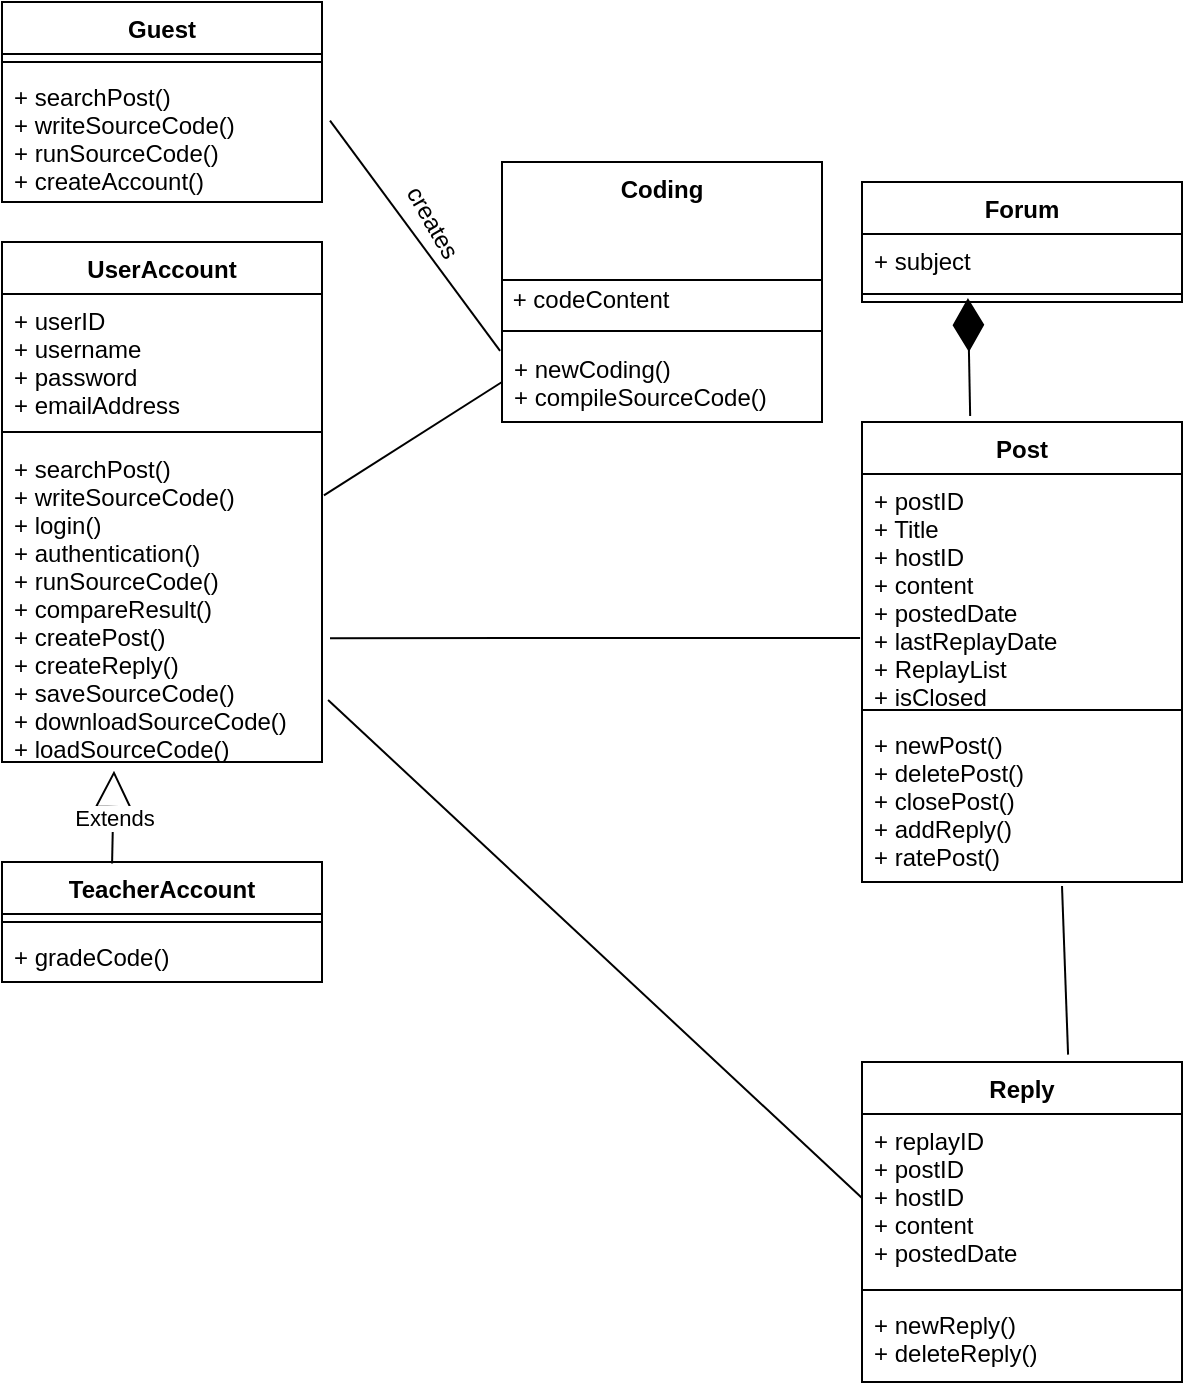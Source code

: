 <mxfile version="12.8.2" type="device"><diagram id="30vEpzzHwccUqogJ9xKW" name="Page-1"><mxGraphModel dx="1422" dy="761" grid="1" gridSize="10" guides="1" tooltips="1" connect="1" arrows="1" fold="1" page="1" pageScale="1" pageWidth="827" pageHeight="1169" math="0" shadow="0"><root><mxCell id="0"/><mxCell id="1" parent="0"/><mxCell id="Y5ei8fc5si1F899Xsz40-1" value="Guest" style="swimlane;fontStyle=1;align=center;verticalAlign=top;childLayout=stackLayout;horizontal=1;startSize=26;horizontalStack=0;resizeParent=1;resizeParentMax=0;resizeLast=0;collapsible=1;marginBottom=0;" vertex="1" parent="1"><mxGeometry x="20" y="30" width="160" height="100" as="geometry"/></mxCell><mxCell id="Y5ei8fc5si1F899Xsz40-3" value="" style="line;strokeWidth=1;fillColor=none;align=left;verticalAlign=middle;spacingTop=-1;spacingLeft=3;spacingRight=3;rotatable=0;labelPosition=right;points=[];portConstraint=eastwest;" vertex="1" parent="Y5ei8fc5si1F899Xsz40-1"><mxGeometry y="26" width="160" height="8" as="geometry"/></mxCell><mxCell id="Y5ei8fc5si1F899Xsz40-4" value="+ searchPost()&#10;+ writeSourceCode()&#10;+ runSourceCode()&#10;+ createAccount()" style="text;strokeColor=none;fillColor=none;align=left;verticalAlign=top;spacingLeft=4;spacingRight=4;overflow=hidden;rotatable=0;points=[[0,0.5],[1,0.5]];portConstraint=eastwest;" vertex="1" parent="Y5ei8fc5si1F899Xsz40-1"><mxGeometry y="34" width="160" height="66" as="geometry"/></mxCell><mxCell id="Y5ei8fc5si1F899Xsz40-7" value="" style="endArrow=none;html=1;exitX=1.025;exitY=0.384;exitDx=0;exitDy=0;exitPerimeter=0;entryX=-0.006;entryY=0.111;entryDx=0;entryDy=0;entryPerimeter=0;" edge="1" parent="1" source="Y5ei8fc5si1F899Xsz40-4" target="Y5ei8fc5si1F899Xsz40-12"><mxGeometry width="50" height="50" relative="1" as="geometry"><mxPoint x="390" y="410" as="sourcePoint"/><mxPoint x="420" y="278.012" as="targetPoint"/><Array as="points"/></mxGeometry></mxCell><mxCell id="Y5ei8fc5si1F899Xsz40-8" value="creates" style="text;html=1;align=center;verticalAlign=middle;resizable=0;points=[];autosize=1;rotation=60;" vertex="1" parent="1"><mxGeometry x="210" y="130" width="50" height="20" as="geometry"/></mxCell><mxCell id="Y5ei8fc5si1F899Xsz40-9" value="Coding" style="swimlane;fontStyle=1;align=center;verticalAlign=top;childLayout=stackLayout;horizontal=1;startSize=59;horizontalStack=0;resizeParent=1;resizeParentMax=0;resizeLast=0;collapsible=1;marginBottom=0;strokeColor=#000000;" vertex="1" parent="1"><mxGeometry x="270" y="110" width="160" height="130" as="geometry"/></mxCell><mxCell id="Y5ei8fc5si1F899Xsz40-46" value="&amp;nbsp;+ codeContent" style="text;html=1;align=left;verticalAlign=middle;resizable=0;points=[];autosize=1;" vertex="1" parent="Y5ei8fc5si1F899Xsz40-9"><mxGeometry y="59" width="160" height="20" as="geometry"/></mxCell><mxCell id="Y5ei8fc5si1F899Xsz40-11" value="" style="line;strokeWidth=1;fillColor=none;align=left;verticalAlign=middle;spacingTop=-1;spacingLeft=3;spacingRight=3;rotatable=0;labelPosition=right;points=[];portConstraint=eastwest;" vertex="1" parent="Y5ei8fc5si1F899Xsz40-9"><mxGeometry y="79" width="160" height="11" as="geometry"/></mxCell><mxCell id="Y5ei8fc5si1F899Xsz40-12" value="+ newCoding()&#10;+ compileSourceCode()" style="text;strokeColor=none;fillColor=none;align=left;verticalAlign=top;spacingLeft=4;spacingRight=4;overflow=hidden;rotatable=0;points=[[0,0.5],[1,0.5]];portConstraint=eastwest;" vertex="1" parent="Y5ei8fc5si1F899Xsz40-9"><mxGeometry y="90" width="160" height="40" as="geometry"/></mxCell><mxCell id="Y5ei8fc5si1F899Xsz40-20" value="UserAccount" style="swimlane;fontStyle=1;align=center;verticalAlign=top;childLayout=stackLayout;horizontal=1;startSize=26;horizontalStack=0;resizeParent=1;resizeParentMax=0;resizeLast=0;collapsible=1;marginBottom=0;strokeColor=#000000;" vertex="1" parent="1"><mxGeometry x="20" y="150" width="160" height="260" as="geometry"/></mxCell><mxCell id="Y5ei8fc5si1F899Xsz40-21" value="+ userID&#10;+ username&#10;+ password&#10;+ emailAddress" style="text;strokeColor=none;fillColor=none;align=left;verticalAlign=top;spacingLeft=4;spacingRight=4;overflow=hidden;rotatable=0;points=[[0,0.5],[1,0.5]];portConstraint=eastwest;" vertex="1" parent="Y5ei8fc5si1F899Xsz40-20"><mxGeometry y="26" width="160" height="64" as="geometry"/></mxCell><mxCell id="Y5ei8fc5si1F899Xsz40-22" value="" style="line;strokeWidth=1;fillColor=none;align=left;verticalAlign=middle;spacingTop=-1;spacingLeft=3;spacingRight=3;rotatable=0;labelPosition=right;points=[];portConstraint=eastwest;" vertex="1" parent="Y5ei8fc5si1F899Xsz40-20"><mxGeometry y="90" width="160" height="10" as="geometry"/></mxCell><mxCell id="Y5ei8fc5si1F899Xsz40-23" value="+ searchPost()&#10;+ writeSourceCode()&#10;+ login()&#10;+ authentication()&#10;+ runSourceCode()&#10;+ compareResult()&#10;+ createPost()&#10;+ createReply()&#10;+ saveSourceCode()&#10;+ downloadSourceCode()&#10;+ loadSourceCode()" style="text;strokeColor=none;fillColor=none;align=left;verticalAlign=top;spacingLeft=4;spacingRight=4;overflow=hidden;rotatable=0;points=[[0,0.5],[1,0.5]];portConstraint=eastwest;" vertex="1" parent="Y5ei8fc5si1F899Xsz40-20"><mxGeometry y="100" width="160" height="160" as="geometry"/></mxCell><mxCell id="Y5ei8fc5si1F899Xsz40-25" value="" style="endArrow=none;html=1;exitX=1.006;exitY=0.167;exitDx=0;exitDy=0;exitPerimeter=0;entryX=0;entryY=0.5;entryDx=0;entryDy=0;" edge="1" parent="1" source="Y5ei8fc5si1F899Xsz40-23" target="Y5ei8fc5si1F899Xsz40-12"><mxGeometry width="50" height="50" relative="1" as="geometry"><mxPoint x="390" y="310" as="sourcePoint"/><mxPoint x="250" y="270" as="targetPoint"/></mxGeometry></mxCell><mxCell id="Y5ei8fc5si1F899Xsz40-26" value="TeacherAccount" style="swimlane;fontStyle=1;align=center;verticalAlign=top;childLayout=stackLayout;horizontal=1;startSize=26;horizontalStack=0;resizeParent=1;resizeParentMax=0;resizeLast=0;collapsible=1;marginBottom=0;strokeColor=#000000;" vertex="1" parent="1"><mxGeometry x="20" y="460" width="160" height="60" as="geometry"/></mxCell><mxCell id="Y5ei8fc5si1F899Xsz40-28" value="" style="line;strokeWidth=1;fillColor=none;align=left;verticalAlign=middle;spacingTop=-1;spacingLeft=3;spacingRight=3;rotatable=0;labelPosition=right;points=[];portConstraint=eastwest;" vertex="1" parent="Y5ei8fc5si1F899Xsz40-26"><mxGeometry y="26" width="160" height="8" as="geometry"/></mxCell><mxCell id="Y5ei8fc5si1F899Xsz40-29" value="+ gradeCode()" style="text;strokeColor=none;fillColor=none;align=left;verticalAlign=top;spacingLeft=4;spacingRight=4;overflow=hidden;rotatable=0;points=[[0,0.5],[1,0.5]];portConstraint=eastwest;" vertex="1" parent="Y5ei8fc5si1F899Xsz40-26"><mxGeometry y="34" width="160" height="26" as="geometry"/></mxCell><mxCell id="Y5ei8fc5si1F899Xsz40-30" value="Extends" style="endArrow=block;endSize=16;endFill=0;html=1;exitX=0.344;exitY=0.012;exitDx=0;exitDy=0;exitPerimeter=0;entryX=0.35;entryY=1.027;entryDx=0;entryDy=0;entryPerimeter=0;" edge="1" parent="1" source="Y5ei8fc5si1F899Xsz40-26" target="Y5ei8fc5si1F899Xsz40-23"><mxGeometry width="160" relative="1" as="geometry"><mxPoint x="80" y="420" as="sourcePoint"/><mxPoint x="240" y="420" as="targetPoint"/></mxGeometry></mxCell><mxCell id="Y5ei8fc5si1F899Xsz40-31" value="" style="endArrow=none;html=1;exitX=1.025;exitY=0.613;exitDx=0;exitDy=0;exitPerimeter=0;entryX=-0.006;entryY=0.719;entryDx=0;entryDy=0;entryPerimeter=0;" edge="1" parent="1" source="Y5ei8fc5si1F899Xsz40-23" target="Y5ei8fc5si1F899Xsz40-41"><mxGeometry width="50" height="50" relative="1" as="geometry"><mxPoint x="390" y="410" as="sourcePoint"/><mxPoint x="440" y="348" as="targetPoint"/></mxGeometry></mxCell><mxCell id="Y5ei8fc5si1F899Xsz40-32" value="Forum" style="swimlane;fontStyle=1;align=center;verticalAlign=top;childLayout=stackLayout;horizontal=1;startSize=26;horizontalStack=0;resizeParent=1;resizeParentMax=0;resizeLast=0;collapsible=1;marginBottom=0;strokeColor=#000000;" vertex="1" parent="1"><mxGeometry x="450" y="120" width="160" height="60" as="geometry"/></mxCell><mxCell id="Y5ei8fc5si1F899Xsz40-33" value="+ subject" style="text;strokeColor=none;fillColor=none;align=left;verticalAlign=top;spacingLeft=4;spacingRight=4;overflow=hidden;rotatable=0;points=[[0,0.5],[1,0.5]];portConstraint=eastwest;" vertex="1" parent="Y5ei8fc5si1F899Xsz40-32"><mxGeometry y="26" width="160" height="26" as="geometry"/></mxCell><mxCell id="Y5ei8fc5si1F899Xsz40-34" value="" style="line;strokeWidth=1;fillColor=none;align=left;verticalAlign=middle;spacingTop=-1;spacingLeft=3;spacingRight=3;rotatable=0;labelPosition=right;points=[];portConstraint=eastwest;" vertex="1" parent="Y5ei8fc5si1F899Xsz40-32"><mxGeometry y="52" width="160" height="8" as="geometry"/></mxCell><mxCell id="Y5ei8fc5si1F899Xsz40-36" value="Reply" style="swimlane;fontStyle=1;align=center;verticalAlign=top;childLayout=stackLayout;horizontal=1;startSize=26;horizontalStack=0;resizeParent=1;resizeParentMax=0;resizeLast=0;collapsible=1;marginBottom=0;strokeColor=#000000;" vertex="1" parent="1"><mxGeometry x="450" y="560" width="160" height="160" as="geometry"/></mxCell><mxCell id="Y5ei8fc5si1F899Xsz40-37" value="+ replayID&#10;+ postID&#10;+ hostID&#10;+ content&#10;+ postedDate" style="text;strokeColor=none;fillColor=none;align=left;verticalAlign=top;spacingLeft=4;spacingRight=4;overflow=hidden;rotatable=0;points=[[0,0.5],[1,0.5]];portConstraint=eastwest;" vertex="1" parent="Y5ei8fc5si1F899Xsz40-36"><mxGeometry y="26" width="160" height="84" as="geometry"/></mxCell><mxCell id="Y5ei8fc5si1F899Xsz40-38" value="" style="line;strokeWidth=1;fillColor=none;align=left;verticalAlign=middle;spacingTop=-1;spacingLeft=3;spacingRight=3;rotatable=0;labelPosition=right;points=[];portConstraint=eastwest;" vertex="1" parent="Y5ei8fc5si1F899Xsz40-36"><mxGeometry y="110" width="160" height="8" as="geometry"/></mxCell><mxCell id="Y5ei8fc5si1F899Xsz40-39" value="+ newReply()&#10;+ deleteReply()" style="text;strokeColor=none;fillColor=none;align=left;verticalAlign=top;spacingLeft=4;spacingRight=4;overflow=hidden;rotatable=0;points=[[0,0.5],[1,0.5]];portConstraint=eastwest;" vertex="1" parent="Y5ei8fc5si1F899Xsz40-36"><mxGeometry y="118" width="160" height="42" as="geometry"/></mxCell><mxCell id="Y5ei8fc5si1F899Xsz40-40" value="Post" style="swimlane;fontStyle=1;align=center;verticalAlign=top;childLayout=stackLayout;horizontal=1;startSize=26;horizontalStack=0;resizeParent=1;resizeParentMax=0;resizeLast=0;collapsible=1;marginBottom=0;strokeColor=#000000;" vertex="1" parent="1"><mxGeometry x="450" y="240" width="160" height="230" as="geometry"/></mxCell><mxCell id="Y5ei8fc5si1F899Xsz40-41" value="+ postID&#10;+ Title&#10;+ hostID&#10;+ content&#10;+ postedDate&#10;+ lastReplayDate&#10;+ ReplayList&#10;+ isClosed" style="text;strokeColor=none;fillColor=none;align=left;verticalAlign=top;spacingLeft=4;spacingRight=4;overflow=hidden;rotatable=0;points=[[0,0.5],[1,0.5]];portConstraint=eastwest;" vertex="1" parent="Y5ei8fc5si1F899Xsz40-40"><mxGeometry y="26" width="160" height="114" as="geometry"/></mxCell><mxCell id="Y5ei8fc5si1F899Xsz40-42" value="" style="line;strokeWidth=1;fillColor=none;align=left;verticalAlign=middle;spacingTop=-1;spacingLeft=3;spacingRight=3;rotatable=0;labelPosition=right;points=[];portConstraint=eastwest;" vertex="1" parent="Y5ei8fc5si1F899Xsz40-40"><mxGeometry y="140" width="160" height="8" as="geometry"/></mxCell><mxCell id="Y5ei8fc5si1F899Xsz40-43" value="+ newPost()&#10;+ deletePost()&#10;+ closePost()&#10;+ addReply()&#10;+ ratePost()" style="text;strokeColor=none;fillColor=none;align=left;verticalAlign=top;spacingLeft=4;spacingRight=4;overflow=hidden;rotatable=0;points=[[0,0.5],[1,0.5]];portConstraint=eastwest;" vertex="1" parent="Y5ei8fc5si1F899Xsz40-40"><mxGeometry y="148" width="160" height="82" as="geometry"/></mxCell><mxCell id="Y5ei8fc5si1F899Xsz40-44" value="" style="endArrow=diamondThin;endFill=1;endSize=24;html=1;exitX=0.338;exitY=-0.013;exitDx=0;exitDy=0;exitPerimeter=0;entryX=0.331;entryY=0.75;entryDx=0;entryDy=0;entryPerimeter=0;" edge="1" parent="1" source="Y5ei8fc5si1F899Xsz40-40" target="Y5ei8fc5si1F899Xsz40-34"><mxGeometry width="160" relative="1" as="geometry"><mxPoint x="620" y="210" as="sourcePoint"/><mxPoint x="504" y="190" as="targetPoint"/></mxGeometry></mxCell><mxCell id="Y5ei8fc5si1F899Xsz40-47" value="" style="endArrow=none;html=1;entryX=1.019;entryY=0.806;entryDx=0;entryDy=0;entryPerimeter=0;exitX=0;exitY=0.5;exitDx=0;exitDy=0;" edge="1" parent="1" source="Y5ei8fc5si1F899Xsz40-37" target="Y5ei8fc5si1F899Xsz40-23"><mxGeometry width="50" height="50" relative="1" as="geometry"><mxPoint x="260" y="480" as="sourcePoint"/><mxPoint x="310" y="430" as="targetPoint"/></mxGeometry></mxCell><mxCell id="Y5ei8fc5si1F899Xsz40-48" value="" style="endArrow=none;html=1;entryX=0.644;entryY=-0.023;entryDx=0;entryDy=0;entryPerimeter=0;" edge="1" parent="1" target="Y5ei8fc5si1F899Xsz40-36"><mxGeometry width="50" height="50" relative="1" as="geometry"><mxPoint x="550" y="472" as="sourcePoint"/><mxPoint x="440" y="250" as="targetPoint"/></mxGeometry></mxCell></root></mxGraphModel></diagram></mxfile>

